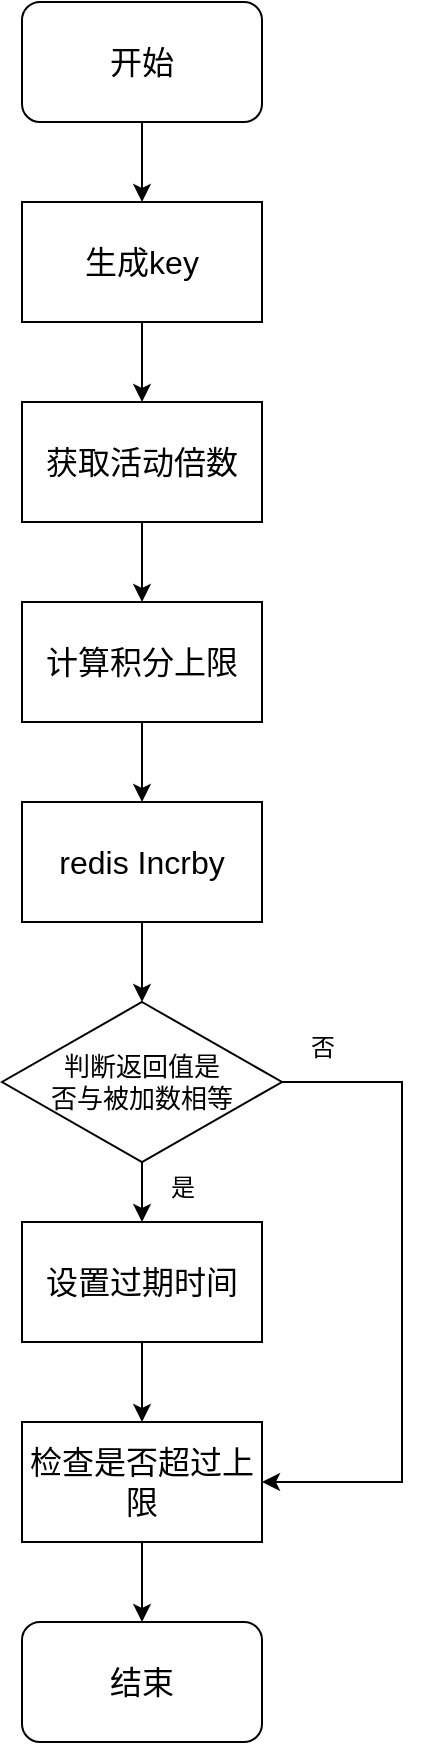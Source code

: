 <mxfile version="21.6.6" type="github">
  <diagram name="第 1 页" id="0ZMwYMWmGL18XHd-UnVb">
    <mxGraphModel dx="1193" dy="633" grid="1" gridSize="10" guides="1" tooltips="1" connect="1" arrows="1" fold="1" page="1" pageScale="1" pageWidth="827" pageHeight="1169" math="0" shadow="0">
      <root>
        <mxCell id="0" />
        <mxCell id="1" parent="0" />
        <mxCell id="w_BWbANkLUFJC1OPh6Pt-1" style="edgeStyle=orthogonalEdgeStyle;rounded=0;orthogonalLoop=1;jettySize=auto;html=1;entryX=0.5;entryY=0;entryDx=0;entryDy=0;" edge="1" parent="1" source="w_BWbANkLUFJC1OPh6Pt-2" target="w_BWbANkLUFJC1OPh6Pt-4">
          <mxGeometry relative="1" as="geometry" />
        </mxCell>
        <mxCell id="w_BWbANkLUFJC1OPh6Pt-2" value="&lt;font style=&quot;font-size: 16px;&quot;&gt;开始&lt;/font&gt;" style="rounded=1;whiteSpace=wrap;html=1;" vertex="1" parent="1">
          <mxGeometry x="370" y="60" width="120" height="60" as="geometry" />
        </mxCell>
        <mxCell id="w_BWbANkLUFJC1OPh6Pt-3" style="edgeStyle=orthogonalEdgeStyle;rounded=0;orthogonalLoop=1;jettySize=auto;html=1;entryX=0.5;entryY=0;entryDx=0;entryDy=0;" edge="1" parent="1" source="w_BWbANkLUFJC1OPh6Pt-4" target="w_BWbANkLUFJC1OPh6Pt-6">
          <mxGeometry relative="1" as="geometry" />
        </mxCell>
        <mxCell id="w_BWbANkLUFJC1OPh6Pt-4" value="&lt;span style=&quot;font-size: 16px;&quot;&gt;生成key&lt;/span&gt;" style="rounded=0;whiteSpace=wrap;html=1;" vertex="1" parent="1">
          <mxGeometry x="370" y="160" width="120" height="60" as="geometry" />
        </mxCell>
        <mxCell id="w_BWbANkLUFJC1OPh6Pt-5" style="edgeStyle=orthogonalEdgeStyle;rounded=0;orthogonalLoop=1;jettySize=auto;html=1;entryX=0.5;entryY=0;entryDx=0;entryDy=0;" edge="1" parent="1" source="w_BWbANkLUFJC1OPh6Pt-6">
          <mxGeometry relative="1" as="geometry">
            <mxPoint x="430" y="360" as="targetPoint" />
          </mxGeometry>
        </mxCell>
        <mxCell id="w_BWbANkLUFJC1OPh6Pt-6" value="&lt;span style=&quot;font-size: 16px;&quot;&gt;获取活动倍数&lt;/span&gt;" style="rounded=0;whiteSpace=wrap;html=1;" vertex="1" parent="1">
          <mxGeometry x="370" y="260" width="120" height="60" as="geometry" />
        </mxCell>
        <mxCell id="w_BWbANkLUFJC1OPh6Pt-12" style="edgeStyle=orthogonalEdgeStyle;rounded=0;orthogonalLoop=1;jettySize=auto;html=1;entryX=0.5;entryY=0;entryDx=0;entryDy=0;" edge="1" parent="1" source="w_BWbANkLUFJC1OPh6Pt-14" target="w_BWbANkLUFJC1OPh6Pt-16">
          <mxGeometry relative="1" as="geometry" />
        </mxCell>
        <mxCell id="w_BWbANkLUFJC1OPh6Pt-24" style="edgeStyle=orthogonalEdgeStyle;rounded=0;orthogonalLoop=1;jettySize=auto;html=1;entryX=1;entryY=0.5;entryDx=0;entryDy=0;exitX=1;exitY=0.5;exitDx=0;exitDy=0;" edge="1" parent="1" source="w_BWbANkLUFJC1OPh6Pt-14" target="w_BWbANkLUFJC1OPh6Pt-17">
          <mxGeometry relative="1" as="geometry">
            <Array as="points">
              <mxPoint x="560" y="600" />
              <mxPoint x="560" y="800" />
            </Array>
          </mxGeometry>
        </mxCell>
        <mxCell id="w_BWbANkLUFJC1OPh6Pt-14" value="&lt;font style=&quot;&quot;&gt;&lt;font style=&quot;font-size: 13px;&quot;&gt;判断返回值是&lt;br&gt;否与被加数相等&lt;/font&gt;&lt;br&gt;&lt;/font&gt;" style="rhombus;whiteSpace=wrap;html=1;" vertex="1" parent="1">
          <mxGeometry x="360" y="560" width="140" height="80" as="geometry" />
        </mxCell>
        <mxCell id="w_BWbANkLUFJC1OPh6Pt-15" style="edgeStyle=orthogonalEdgeStyle;rounded=0;orthogonalLoop=1;jettySize=auto;html=1;" edge="1" parent="1" source="w_BWbANkLUFJC1OPh6Pt-16" target="w_BWbANkLUFJC1OPh6Pt-17">
          <mxGeometry relative="1" as="geometry" />
        </mxCell>
        <mxCell id="w_BWbANkLUFJC1OPh6Pt-16" value="&lt;span style=&quot;font-size: 16px;&quot;&gt;设置过期时间&lt;/span&gt;" style="rounded=0;whiteSpace=wrap;html=1;" vertex="1" parent="1">
          <mxGeometry x="370" y="670" width="120" height="60" as="geometry" />
        </mxCell>
        <mxCell id="w_BWbANkLUFJC1OPh6Pt-30" style="edgeStyle=orthogonalEdgeStyle;rounded=0;orthogonalLoop=1;jettySize=auto;html=1;entryX=0.5;entryY=0;entryDx=0;entryDy=0;" edge="1" parent="1" source="w_BWbANkLUFJC1OPh6Pt-17" target="w_BWbANkLUFJC1OPh6Pt-29">
          <mxGeometry relative="1" as="geometry" />
        </mxCell>
        <mxCell id="w_BWbANkLUFJC1OPh6Pt-17" value="&lt;font style=&quot;font-size: 16px;&quot;&gt;检查是否超过上限&lt;/font&gt;" style="rounded=0;whiteSpace=wrap;html=1;" vertex="1" parent="1">
          <mxGeometry x="370" y="770" width="120" height="60" as="geometry" />
        </mxCell>
        <mxCell id="w_BWbANkLUFJC1OPh6Pt-18" value="是" style="text;html=1;align=center;verticalAlign=middle;resizable=0;points=[];autosize=1;strokeColor=none;fillColor=none;" vertex="1" parent="1">
          <mxGeometry x="430" y="638" width="40" height="30" as="geometry" />
        </mxCell>
        <mxCell id="w_BWbANkLUFJC1OPh6Pt-25" style="edgeStyle=orthogonalEdgeStyle;rounded=0;orthogonalLoop=1;jettySize=auto;html=1;entryX=0.5;entryY=0;entryDx=0;entryDy=0;" edge="1" parent="1" source="w_BWbANkLUFJC1OPh6Pt-22" target="w_BWbANkLUFJC1OPh6Pt-23">
          <mxGeometry relative="1" as="geometry" />
        </mxCell>
        <mxCell id="w_BWbANkLUFJC1OPh6Pt-22" value="&lt;font style=&quot;font-size: 16px;&quot;&gt;计算积分上限&lt;/font&gt;" style="rounded=0;whiteSpace=wrap;html=1;" vertex="1" parent="1">
          <mxGeometry x="370" y="360" width="120" height="60" as="geometry" />
        </mxCell>
        <mxCell id="w_BWbANkLUFJC1OPh6Pt-27" style="edgeStyle=orthogonalEdgeStyle;rounded=0;orthogonalLoop=1;jettySize=auto;html=1;entryX=0.5;entryY=0;entryDx=0;entryDy=0;" edge="1" parent="1" source="w_BWbANkLUFJC1OPh6Pt-23" target="w_BWbANkLUFJC1OPh6Pt-14">
          <mxGeometry relative="1" as="geometry" />
        </mxCell>
        <mxCell id="w_BWbANkLUFJC1OPh6Pt-23" value="&lt;font style=&quot;font-size: 16px;&quot;&gt;redis Incrby&lt;/font&gt;" style="rounded=0;whiteSpace=wrap;html=1;" vertex="1" parent="1">
          <mxGeometry x="370" y="460" width="120" height="60" as="geometry" />
        </mxCell>
        <mxCell id="w_BWbANkLUFJC1OPh6Pt-28" value="否" style="text;html=1;align=center;verticalAlign=middle;resizable=0;points=[];autosize=1;strokeColor=none;fillColor=none;" vertex="1" parent="1">
          <mxGeometry x="500" y="568" width="40" height="30" as="geometry" />
        </mxCell>
        <mxCell id="w_BWbANkLUFJC1OPh6Pt-29" value="&lt;font style=&quot;font-size: 16px;&quot;&gt;结束&lt;/font&gt;" style="rounded=1;whiteSpace=wrap;html=1;" vertex="1" parent="1">
          <mxGeometry x="370" y="870" width="120" height="60" as="geometry" />
        </mxCell>
      </root>
    </mxGraphModel>
  </diagram>
</mxfile>

